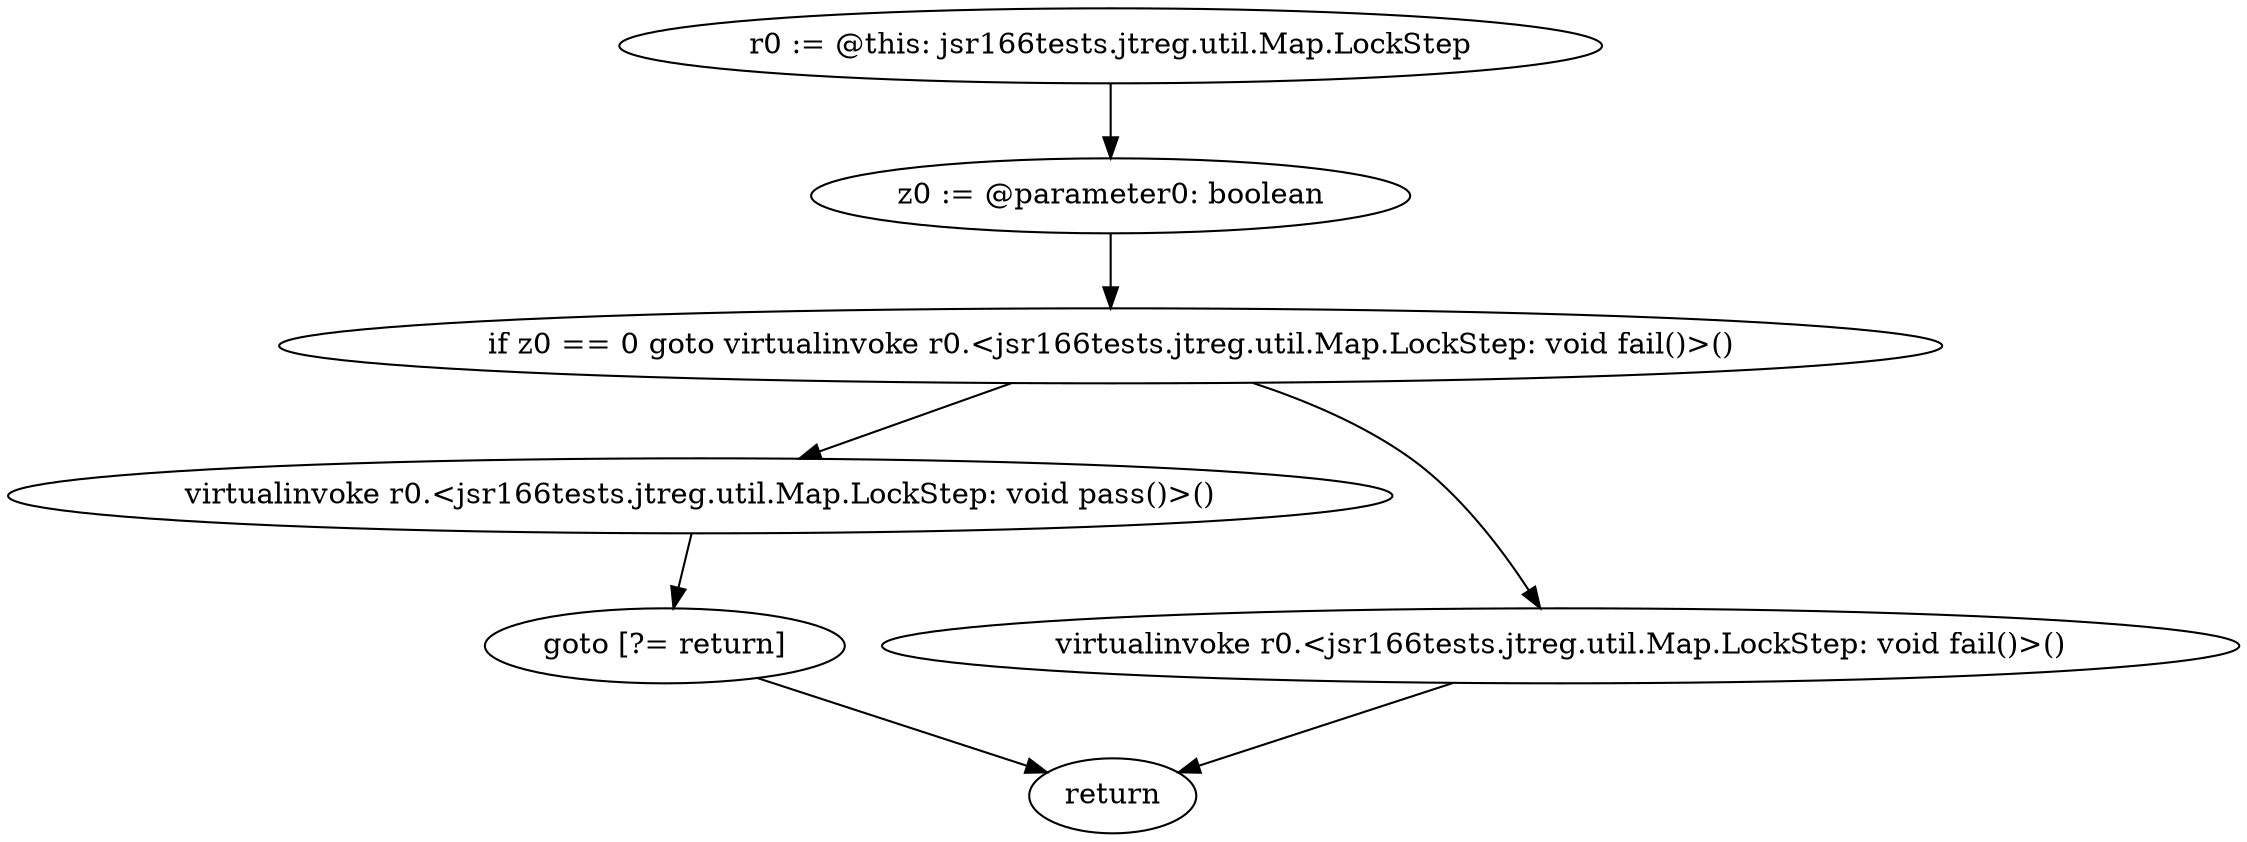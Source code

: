 digraph "unitGraph" {
    "r0 := @this: jsr166tests.jtreg.util.Map.LockStep"
    "z0 := @parameter0: boolean"
    "if z0 == 0 goto virtualinvoke r0.<jsr166tests.jtreg.util.Map.LockStep: void fail()>()"
    "virtualinvoke r0.<jsr166tests.jtreg.util.Map.LockStep: void pass()>()"
    "goto [?= return]"
    "virtualinvoke r0.<jsr166tests.jtreg.util.Map.LockStep: void fail()>()"
    "return"
    "r0 := @this: jsr166tests.jtreg.util.Map.LockStep"->"z0 := @parameter0: boolean";
    "z0 := @parameter0: boolean"->"if z0 == 0 goto virtualinvoke r0.<jsr166tests.jtreg.util.Map.LockStep: void fail()>()";
    "if z0 == 0 goto virtualinvoke r0.<jsr166tests.jtreg.util.Map.LockStep: void fail()>()"->"virtualinvoke r0.<jsr166tests.jtreg.util.Map.LockStep: void pass()>()";
    "if z0 == 0 goto virtualinvoke r0.<jsr166tests.jtreg.util.Map.LockStep: void fail()>()"->"virtualinvoke r0.<jsr166tests.jtreg.util.Map.LockStep: void fail()>()";
    "virtualinvoke r0.<jsr166tests.jtreg.util.Map.LockStep: void pass()>()"->"goto [?= return]";
    "goto [?= return]"->"return";
    "virtualinvoke r0.<jsr166tests.jtreg.util.Map.LockStep: void fail()>()"->"return";
}
